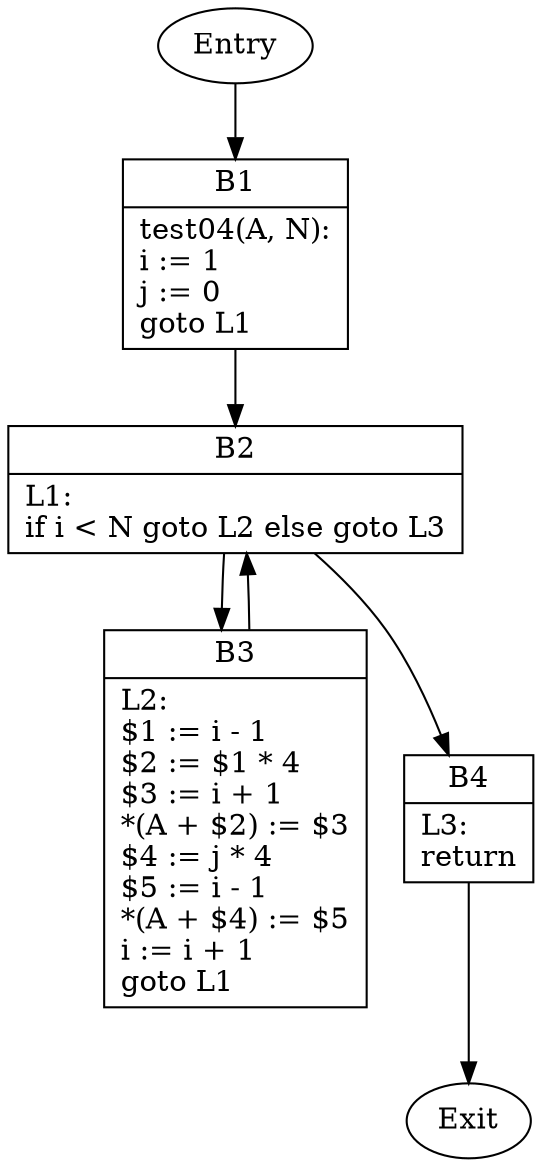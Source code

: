 digraph CFG {
    B1 [shape=record label="{B1|test04(A, N):\li := 1\lj := 0\lgoto L1\l}"];
    B2 [shape=record label="{B2|L1:\lif i \< N goto L2 else goto L3\l}"];
    B3 [shape=record label="{B3|L2:\l$1 := i - 1\l$2 := $1 * 4\l$3 := i + 1\l*(A + $2) := $3\l$4 := j * 4\l$5 := i - 1\l*(A + $4) := $5\li := i + 1\lgoto L1\l}"];
    B4 [shape=record label="{B4|L3:\lreturn\l}"];
    Entry -> B1;
    B1 -> B2;
    B2 -> B3;
    B2 -> B4;
    B3 -> B2;
    B4 -> Exit;
}
